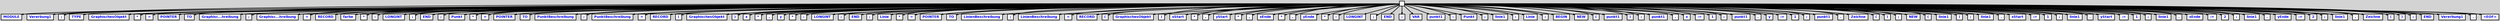 digraph {

	ordering=out;
	ranksep=.4;
	bgcolor="lightgrey"; node [shape=box, fixedsize=false, fontsize=12, fontname="Helvetica-bold", fontcolor="blue"
		width=.25, height=.25, color="black", fillcolor="white", style="filled, solid, bold"];
	edge [arrowsize=.5, color="black", style="bold"]

  n0 [label=""];
  n1 [label="MODULE"];
  n2 [label="Vererbung1"];
  n3 [label=";"];
  n4 [label="TYPE"];
  n5 [label="GraphischesObjekt"];
  n6 [label="*"];
  n7 [label="="];
  n8 [label="POINTER"];
  n9 [label="TO"];
  n10 [label="Graphisc...hreibung"];
  n11 [label=";"];
  n12 [label="Graphisc...hreibung"];
  n13 [label="="];
  n14 [label="RECORD"];
  n15 [label="farbe"];
  n16 [label="*"];
  n17 [label=":"];
  n18 [label="LONGINT"];
  n19 [label=";"];
  n20 [label="END"];
  n21 [label=";"];
  n22 [label="Punkt"];
  n23 [label="*"];
  n24 [label="="];
  n25 [label="POINTER"];
  n26 [label="TO"];
  n27 [label="PunktBeschreibung"];
  n28 [label=";"];
  n29 [label="PunktBeschreibung"];
  n30 [label="="];
  n31 [label="RECORD"];
  n32 [label="("];
  n33 [label="GraphischesObjekt"];
  n34 [label=")"];
  n35 [label="x"];
  n36 [label="*"];
  n37 [label=","];
  n38 [label="y"];
  n39 [label="*"];
  n40 [label=":"];
  n41 [label="LONGINT"];
  n42 [label=";"];
  n43 [label="END"];
  n44 [label=";"];
  n45 [label="Linie"];
  n46 [label="*"];
  n47 [label="="];
  n48 [label="POINTER"];
  n49 [label="TO"];
  n50 [label="LinienBeschreibung"];
  n51 [label=";"];
  n52 [label="LinienBeschreibung"];
  n53 [label="="];
  n54 [label="RECORD"];
  n55 [label="("];
  n56 [label="GraphischesObjekt"];
  n57 [label=")"];
  n58 [label="xStart"];
  n59 [label="*"];
  n60 [label=","];
  n61 [label="yStart"];
  n62 [label="*"];
  n63 [label=","];
  n64 [label="xEnde"];
  n65 [label="*"];
  n66 [label=","];
  n67 [label="yEnde"];
  n68 [label="*"];
  n69 [label=":"];
  n70 [label="LONGINT"];
  n71 [label=";"];
  n72 [label="END"];
  n73 [label=";"];
  n74 [label="VAR"];
  n75 [label="punkt1"];
  n76 [label=":"];
  n77 [label="Punkt"];
  n78 [label=";"];
  n79 [label="linie1"];
  n80 [label=":"];
  n81 [label="Linie"];
  n82 [label=";"];
  n83 [label="BEGIN"];
  n84 [label="NEW"];
  n85 [label="("];
  n86 [label="punkt1"];
  n87 [label=")"];
  n88 [label=";"];
  n89 [label="punkt1"];
  n90 [label="."];
  n91 [label="x"];
  n92 [label=":="];
  n93 [label="1"];
  n94 [label=";"];
  n95 [label="punkt1"];
  n96 [label="."];
  n97 [label="y"];
  n98 [label=":="];
  n99 [label="1"];
  n100 [label=";"];
  n101 [label="punkt1"];
  n102 [label="."];
  n103 [label="Zeichne"];
  n104 [label="("];
  n105 [label=")"];
  n106 [label=";"];
  n107 [label="NEW"];
  n108 [label="("];
  n109 [label="linie1"];
  n110 [label=")"];
  n111 [label=";"];
  n112 [label="linie1"];
  n113 [label="."];
  n114 [label="xStart"];
  n115 [label=":="];
  n116 [label="1"];
  n117 [label=";"];
  n118 [label="linie1"];
  n119 [label="."];
  n120 [label="yStart"];
  n121 [label=":="];
  n122 [label="1"];
  n123 [label=";"];
  n124 [label="linie1"];
  n125 [label="."];
  n126 [label="xEnde"];
  n127 [label=":="];
  n128 [label="2"];
  n129 [label=";"];
  n130 [label="linie1"];
  n131 [label="."];
  n132 [label="yEnde"];
  n133 [label=":="];
  n134 [label="2"];
  n135 [label=";"];
  n136 [label="linie1"];
  n137 [label="."];
  n138 [label="Zeichne"];
  n139 [label="("];
  n140 [label=")"];
  n141 [label=";"];
  n142 [label="END"];
  n143 [label="Vererbung1"];
  n144 [label="."];
  n145 [label="<EOF>"];

  n0 -> n1 // "" -> "MODULE"
  n0 -> n2 // "" -> "Vererbung1"
  n0 -> n3 // "" -> ";"
  n0 -> n4 // "" -> "TYPE"
  n0 -> n5 // "" -> "GraphischesObjekt"
  n0 -> n6 // "" -> "*"
  n0 -> n7 // "" -> "="
  n0 -> n8 // "" -> "POINTER"
  n0 -> n9 // "" -> "TO"
  n0 -> n10 // "" -> "Graphisc...hreibung"
  n0 -> n11 // "" -> ";"
  n0 -> n12 // "" -> "Graphisc...hreibung"
  n0 -> n13 // "" -> "="
  n0 -> n14 // "" -> "RECORD"
  n0 -> n15 // "" -> "farbe"
  n0 -> n16 // "" -> "*"
  n0 -> n17 // "" -> ":"
  n0 -> n18 // "" -> "LONGINT"
  n0 -> n19 // "" -> ";"
  n0 -> n20 // "" -> "END"
  n0 -> n21 // "" -> ";"
  n0 -> n22 // "" -> "Punkt"
  n0 -> n23 // "" -> "*"
  n0 -> n24 // "" -> "="
  n0 -> n25 // "" -> "POINTER"
  n0 -> n26 // "" -> "TO"
  n0 -> n27 // "" -> "PunktBeschreibung"
  n0 -> n28 // "" -> ";"
  n0 -> n29 // "" -> "PunktBeschreibung"
  n0 -> n30 // "" -> "="
  n0 -> n31 // "" -> "RECORD"
  n0 -> n32 // "" -> "("
  n0 -> n33 // "" -> "GraphischesObjekt"
  n0 -> n34 // "" -> ")"
  n0 -> n35 // "" -> "x"
  n0 -> n36 // "" -> "*"
  n0 -> n37 // "" -> ","
  n0 -> n38 // "" -> "y"
  n0 -> n39 // "" -> "*"
  n0 -> n40 // "" -> ":"
  n0 -> n41 // "" -> "LONGINT"
  n0 -> n42 // "" -> ";"
  n0 -> n43 // "" -> "END"
  n0 -> n44 // "" -> ";"
  n0 -> n45 // "" -> "Linie"
  n0 -> n46 // "" -> "*"
  n0 -> n47 // "" -> "="
  n0 -> n48 // "" -> "POINTER"
  n0 -> n49 // "" -> "TO"
  n0 -> n50 // "" -> "LinienBeschreibung"
  n0 -> n51 // "" -> ";"
  n0 -> n52 // "" -> "LinienBeschreibung"
  n0 -> n53 // "" -> "="
  n0 -> n54 // "" -> "RECORD"
  n0 -> n55 // "" -> "("
  n0 -> n56 // "" -> "GraphischesObjekt"
  n0 -> n57 // "" -> ")"
  n0 -> n58 // "" -> "xStart"
  n0 -> n59 // "" -> "*"
  n0 -> n60 // "" -> ","
  n0 -> n61 // "" -> "yStart"
  n0 -> n62 // "" -> "*"
  n0 -> n63 // "" -> ","
  n0 -> n64 // "" -> "xEnde"
  n0 -> n65 // "" -> "*"
  n0 -> n66 // "" -> ","
  n0 -> n67 // "" -> "yEnde"
  n0 -> n68 // "" -> "*"
  n0 -> n69 // "" -> ":"
  n0 -> n70 // "" -> "LONGINT"
  n0 -> n71 // "" -> ";"
  n0 -> n72 // "" -> "END"
  n0 -> n73 // "" -> ";"
  n0 -> n74 // "" -> "VAR"
  n0 -> n75 // "" -> "punkt1"
  n0 -> n76 // "" -> ":"
  n0 -> n77 // "" -> "Punkt"
  n0 -> n78 // "" -> ";"
  n0 -> n79 // "" -> "linie1"
  n0 -> n80 // "" -> ":"
  n0 -> n81 // "" -> "Linie"
  n0 -> n82 // "" -> ";"
  n0 -> n83 // "" -> "BEGIN"
  n0 -> n84 // "" -> "NEW"
  n0 -> n85 // "" -> "("
  n0 -> n86 // "" -> "punkt1"
  n0 -> n87 // "" -> ")"
  n0 -> n88 // "" -> ";"
  n0 -> n89 // "" -> "punkt1"
  n0 -> n90 // "" -> "."
  n0 -> n91 // "" -> "x"
  n0 -> n92 // "" -> ":="
  n0 -> n93 // "" -> "1"
  n0 -> n94 // "" -> ";"
  n0 -> n95 // "" -> "punkt1"
  n0 -> n96 // "" -> "."
  n0 -> n97 // "" -> "y"
  n0 -> n98 // "" -> ":="
  n0 -> n99 // "" -> "1"
  n0 -> n100 // "" -> ";"
  n0 -> n101 // "" -> "punkt1"
  n0 -> n102 // "" -> "."
  n0 -> n103 // "" -> "Zeichne"
  n0 -> n104 // "" -> "("
  n0 -> n105 // "" -> ")"
  n0 -> n106 // "" -> ";"
  n0 -> n107 // "" -> "NEW"
  n0 -> n108 // "" -> "("
  n0 -> n109 // "" -> "linie1"
  n0 -> n110 // "" -> ")"
  n0 -> n111 // "" -> ";"
  n0 -> n112 // "" -> "linie1"
  n0 -> n113 // "" -> "."
  n0 -> n114 // "" -> "xStart"
  n0 -> n115 // "" -> ":="
  n0 -> n116 // "" -> "1"
  n0 -> n117 // "" -> ";"
  n0 -> n118 // "" -> "linie1"
  n0 -> n119 // "" -> "."
  n0 -> n120 // "" -> "yStart"
  n0 -> n121 // "" -> ":="
  n0 -> n122 // "" -> "1"
  n0 -> n123 // "" -> ";"
  n0 -> n124 // "" -> "linie1"
  n0 -> n125 // "" -> "."
  n0 -> n126 // "" -> "xEnde"
  n0 -> n127 // "" -> ":="
  n0 -> n128 // "" -> "2"
  n0 -> n129 // "" -> ";"
  n0 -> n130 // "" -> "linie1"
  n0 -> n131 // "" -> "."
  n0 -> n132 // "" -> "yEnde"
  n0 -> n133 // "" -> ":="
  n0 -> n134 // "" -> "2"
  n0 -> n135 // "" -> ";"
  n0 -> n136 // "" -> "linie1"
  n0 -> n137 // "" -> "."
  n0 -> n138 // "" -> "Zeichne"
  n0 -> n139 // "" -> "("
  n0 -> n140 // "" -> ")"
  n0 -> n141 // "" -> ";"
  n0 -> n142 // "" -> "END"
  n0 -> n143 // "" -> "Vererbung1"
  n0 -> n144 // "" -> "."
  n0 -> n145 // "" -> "<EOF>"

}
